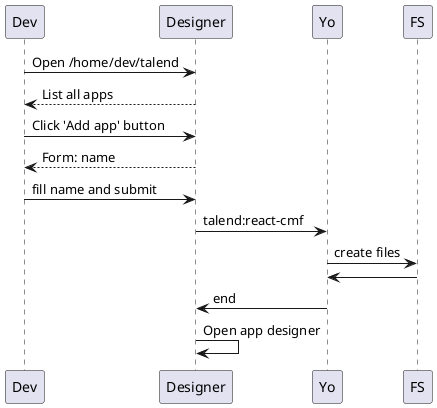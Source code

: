 @startuml
Dev -> Designer: Open /home/dev/talend
Designer --> Dev: List all apps
Dev -> Designer: Click 'Add app' button
Designer --> Dev: Form: name
Dev -> Designer: fill name and submit
Designer -> Yo: talend:react-cmf
Yo -> FS: create files
FS -> Yo
Yo -> Designer: end
Designer -> Designer: Open app designer
@enduml
